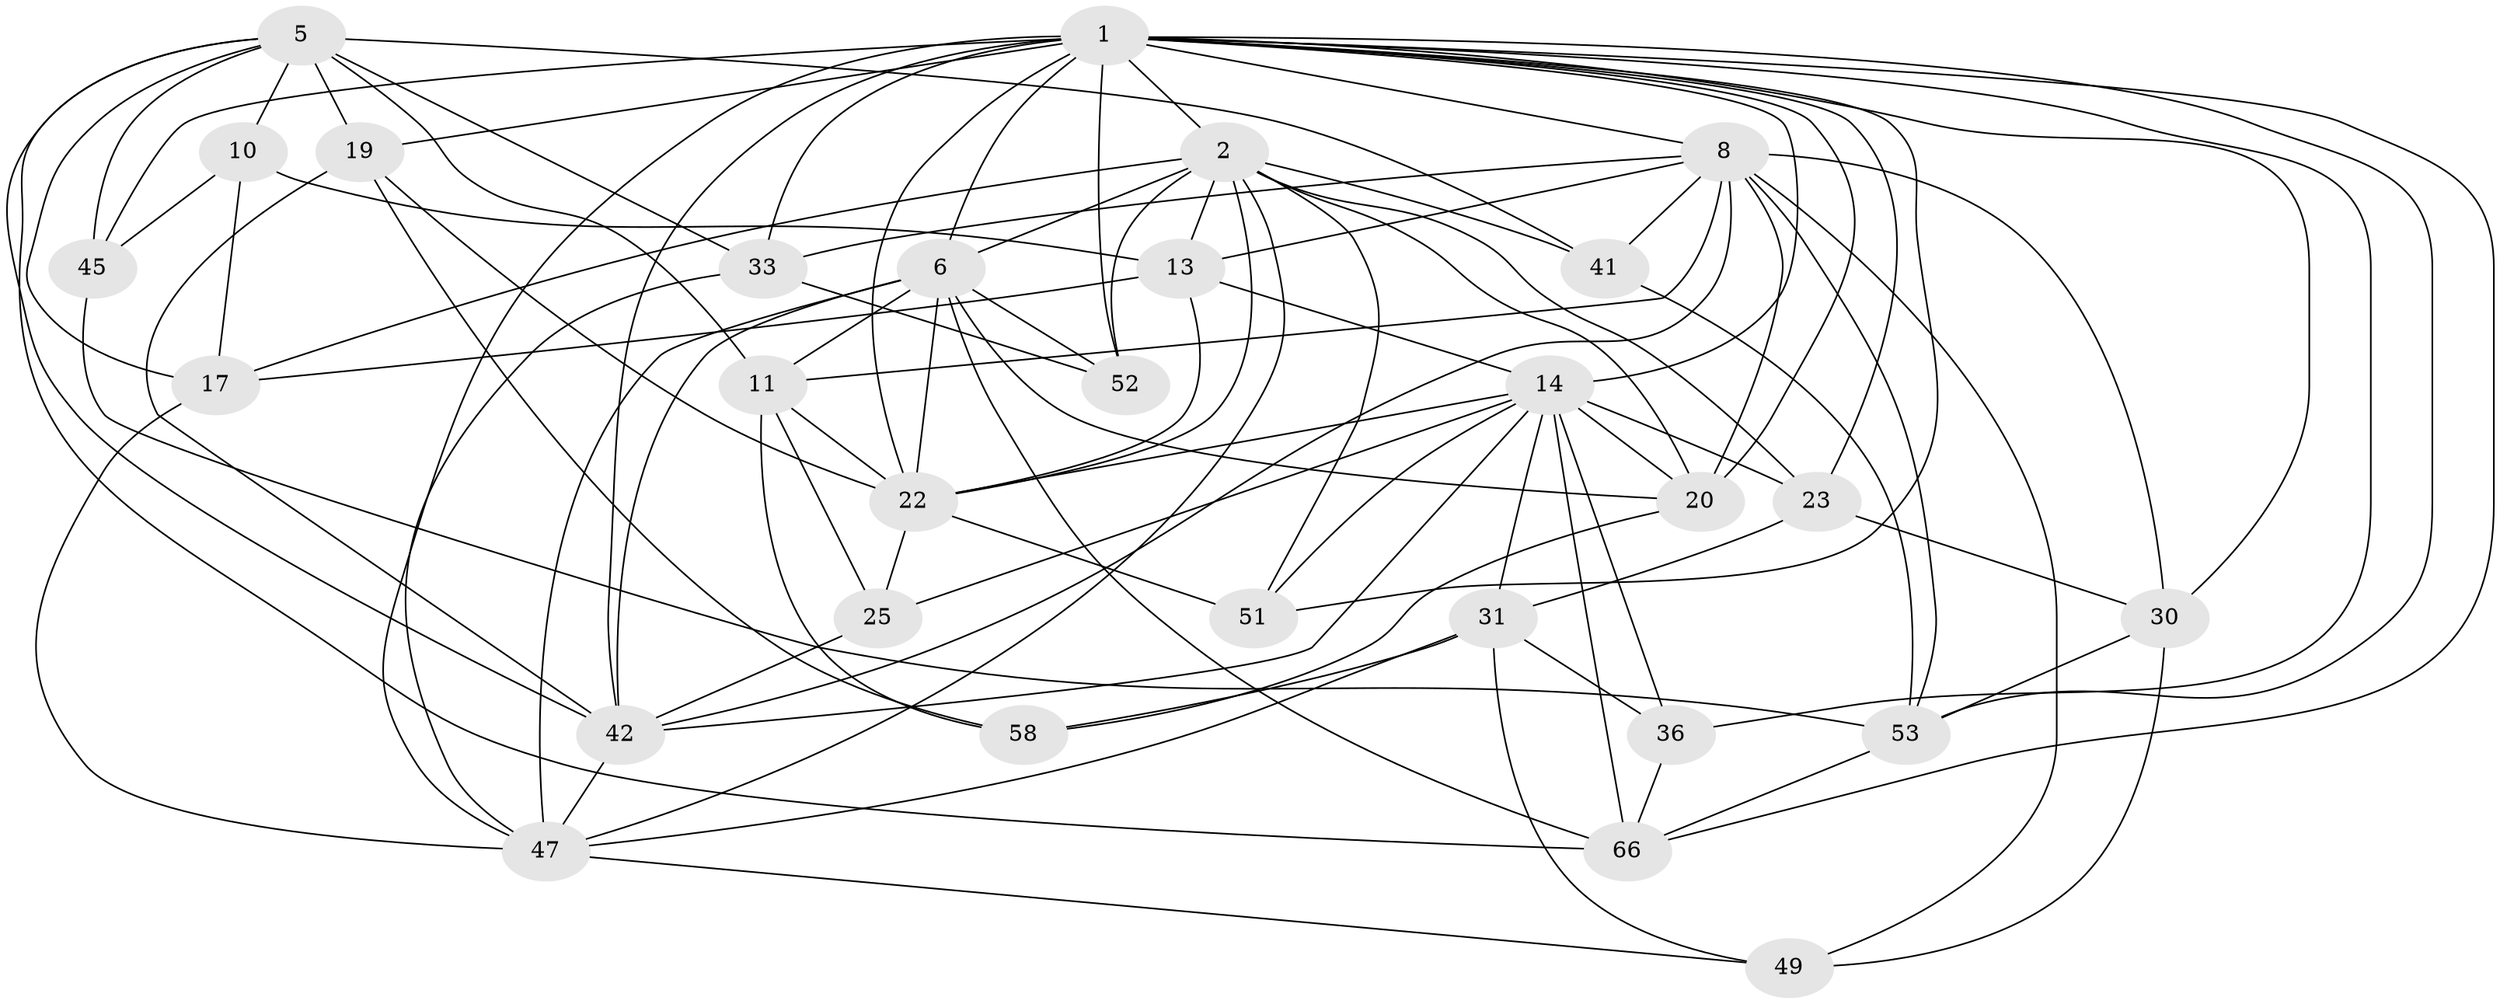 // original degree distribution, {4: 1.0}
// Generated by graph-tools (version 1.1) at 2025/20/03/04/25 18:20:36]
// undirected, 29 vertices, 95 edges
graph export_dot {
graph [start="1"]
  node [color=gray90,style=filled];
  1 [super="+24+3+12+16"];
  2 [super="+7+4"];
  5 [super="+27+9+43"];
  6 [super="+37+29"];
  8 [super="+15+34"];
  10;
  11 [super="+61"];
  13 [super="+68"];
  14 [super="+67+44+18"];
  17 [super="+40"];
  19 [super="+32"];
  20 [super="+65"];
  22 [super="+39+28"];
  23 [super="+71"];
  25;
  30 [super="+57"];
  31 [super="+55"];
  33 [super="+74"];
  36;
  41;
  42 [super="+64+73"];
  45;
  47 [super="+60"];
  49;
  51;
  52;
  53 [super="+59"];
  58;
  66 [super="+69"];
  1 -- 8;
  1 -- 42;
  1 -- 19;
  1 -- 53;
  1 -- 30 [weight=2];
  1 -- 2;
  1 -- 45;
  1 -- 22;
  1 -- 14;
  1 -- 6 [weight=3];
  1 -- 33 [weight=2];
  1 -- 66;
  1 -- 52;
  1 -- 20;
  1 -- 51;
  1 -- 36;
  1 -- 23;
  1 -- 47;
  2 -- 51;
  2 -- 52;
  2 -- 41;
  2 -- 17 [weight=2];
  2 -- 20;
  2 -- 23;
  2 -- 13;
  2 -- 22;
  2 -- 47;
  2 -- 6;
  5 -- 17;
  5 -- 19 [weight=2];
  5 -- 66;
  5 -- 42;
  5 -- 45;
  5 -- 33;
  5 -- 11;
  5 -- 41;
  5 -- 10;
  6 -- 11;
  6 -- 22 [weight=2];
  6 -- 47;
  6 -- 66;
  6 -- 20;
  6 -- 52;
  6 -- 42;
  8 -- 49;
  8 -- 53;
  8 -- 41;
  8 -- 11;
  8 -- 13;
  8 -- 30;
  8 -- 33;
  8 -- 20;
  8 -- 42;
  10 -- 17;
  10 -- 45;
  10 -- 13;
  11 -- 58;
  11 -- 25;
  11 -- 22;
  13 -- 17;
  13 -- 14;
  13 -- 22;
  14 -- 66;
  14 -- 36;
  14 -- 42;
  14 -- 51;
  14 -- 23 [weight=2];
  14 -- 25;
  14 -- 31;
  14 -- 20;
  14 -- 22;
  17 -- 47;
  19 -- 58;
  19 -- 42;
  19 -- 22;
  20 -- 58;
  22 -- 25;
  22 -- 51;
  23 -- 31;
  23 -- 30;
  25 -- 42;
  30 -- 49;
  30 -- 53;
  31 -- 58;
  31 -- 36;
  31 -- 49;
  31 -- 47;
  33 -- 52;
  33 -- 47;
  36 -- 66;
  41 -- 53;
  42 -- 47;
  45 -- 53;
  47 -- 49;
  53 -- 66;
}
